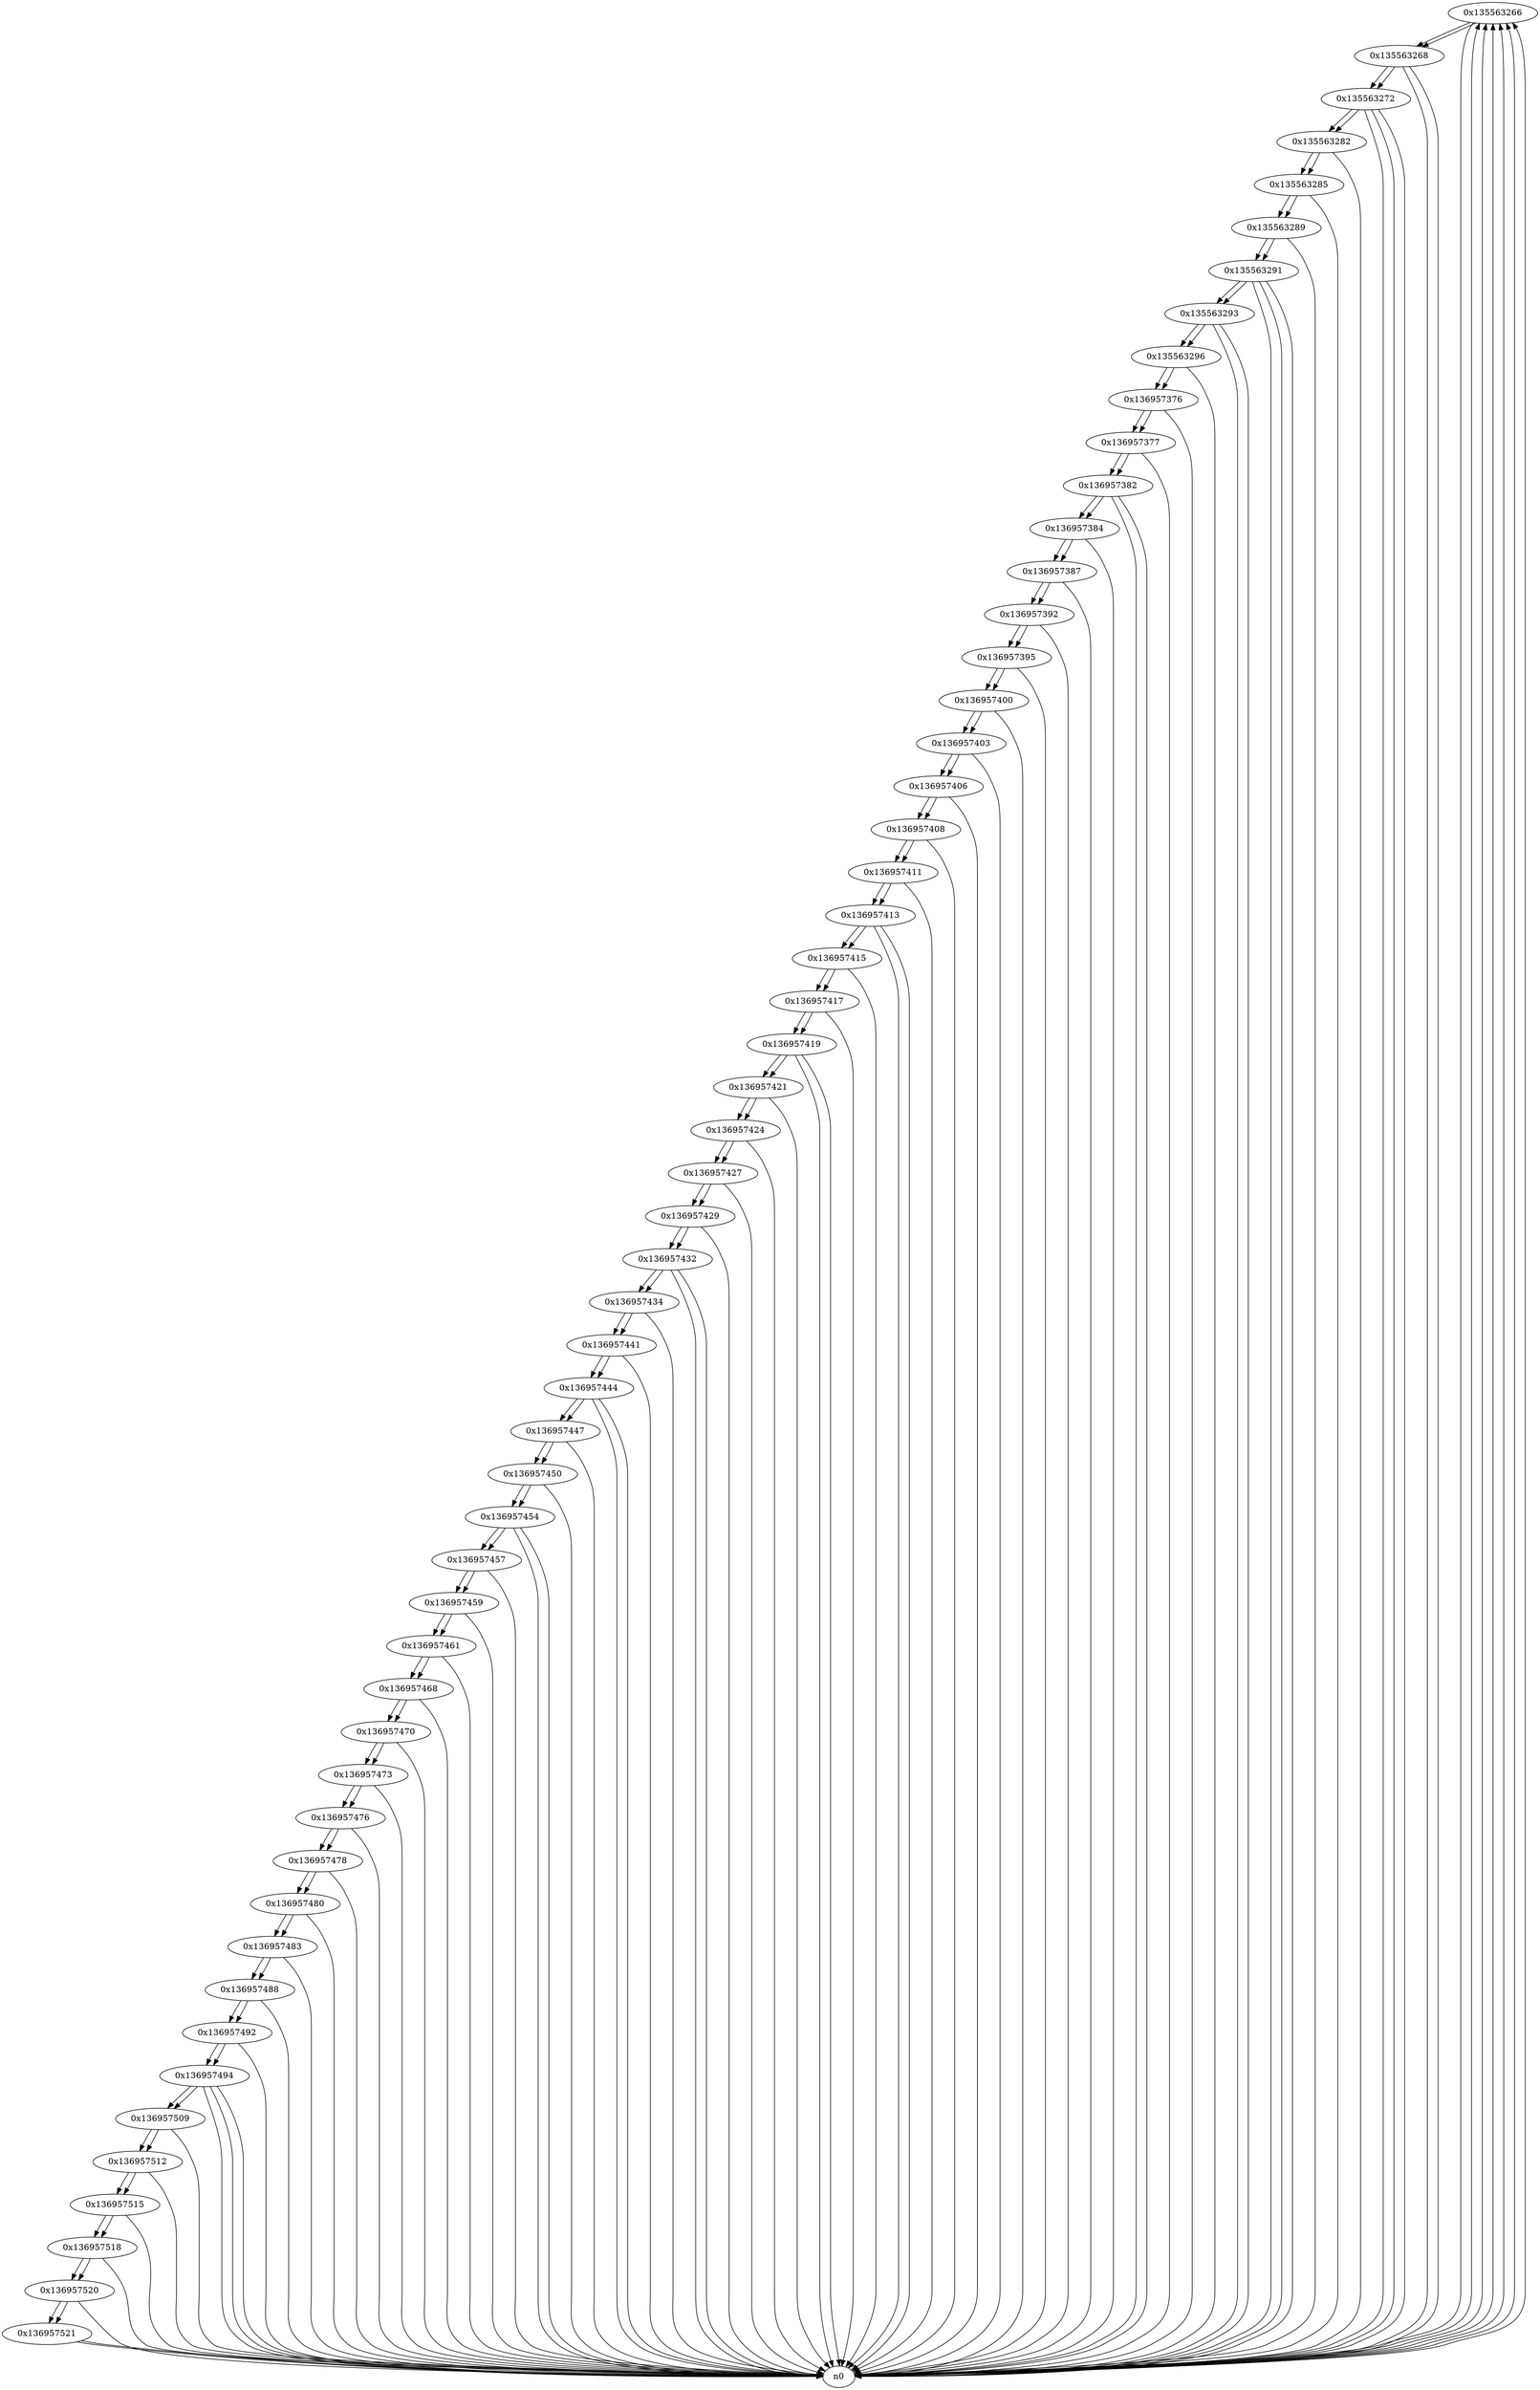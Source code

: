 digraph G{
/* nodes */
  n1 [label="0x135563266"]
  n2 [label="0x135563268"]
  n3 [label="0x135563272"]
  n4 [label="0x135563282"]
  n5 [label="0x135563285"]
  n6 [label="0x135563289"]
  n7 [label="0x135563291"]
  n8 [label="0x135563293"]
  n9 [label="0x135563296"]
  n10 [label="0x136957376"]
  n11 [label="0x136957377"]
  n12 [label="0x136957382"]
  n13 [label="0x136957384"]
  n14 [label="0x136957387"]
  n15 [label="0x136957392"]
  n16 [label="0x136957395"]
  n17 [label="0x136957400"]
  n18 [label="0x136957403"]
  n19 [label="0x136957406"]
  n20 [label="0x136957408"]
  n21 [label="0x136957411"]
  n22 [label="0x136957413"]
  n23 [label="0x136957415"]
  n24 [label="0x136957417"]
  n25 [label="0x136957419"]
  n26 [label="0x136957421"]
  n27 [label="0x136957424"]
  n28 [label="0x136957427"]
  n29 [label="0x136957429"]
  n30 [label="0x136957432"]
  n31 [label="0x136957434"]
  n32 [label="0x136957441"]
  n33 [label="0x136957444"]
  n34 [label="0x136957447"]
  n35 [label="0x136957450"]
  n36 [label="0x136957454"]
  n37 [label="0x136957457"]
  n38 [label="0x136957459"]
  n39 [label="0x136957461"]
  n40 [label="0x136957468"]
  n41 [label="0x136957470"]
  n42 [label="0x136957473"]
  n43 [label="0x136957476"]
  n44 [label="0x136957478"]
  n45 [label="0x136957480"]
  n46 [label="0x136957483"]
  n47 [label="0x136957488"]
  n48 [label="0x136957492"]
  n49 [label="0x136957494"]
  n50 [label="0x136957509"]
  n51 [label="0x136957512"]
  n52 [label="0x136957515"]
  n53 [label="0x136957518"]
  n54 [label="0x136957520"]
  n55 [label="0x136957521"]
/* edges */
n1 -> n2;
n1 -> n0;
n0 -> n1;
n0 -> n1;
n0 -> n1;
n0 -> n1;
n0 -> n1;
n0 -> n1;
n2 -> n3;
n2 -> n0;
n2 -> n0;
n1 -> n2;
n3 -> n0;
n3 -> n4;
n3 -> n0;
n3 -> n0;
n2 -> n3;
n4 -> n5;
n4 -> n0;
n3 -> n4;
n5 -> n6;
n5 -> n0;
n4 -> n5;
n6 -> n7;
n6 -> n0;
n5 -> n6;
n7 -> n8;
n7 -> n0;
n7 -> n0;
n7 -> n0;
n6 -> n7;
n8 -> n9;
n8 -> n0;
n8 -> n0;
n7 -> n8;
n9 -> n10;
n9 -> n0;
n8 -> n9;
n10 -> n11;
n10 -> n0;
n9 -> n10;
n11 -> n12;
n11 -> n0;
n10 -> n11;
n12 -> n13;
n12 -> n0;
n12 -> n0;
n11 -> n12;
n13 -> n14;
n13 -> n0;
n12 -> n13;
n14 -> n15;
n14 -> n0;
n13 -> n14;
n15 -> n16;
n15 -> n0;
n14 -> n15;
n16 -> n17;
n16 -> n0;
n15 -> n16;
n17 -> n18;
n17 -> n0;
n16 -> n17;
n18 -> n19;
n18 -> n0;
n17 -> n18;
n19 -> n20;
n19 -> n0;
n18 -> n19;
n20 -> n21;
n20 -> n0;
n19 -> n20;
n21 -> n22;
n21 -> n0;
n20 -> n21;
n22 -> n23;
n22 -> n0;
n22 -> n0;
n21 -> n22;
n23 -> n24;
n23 -> n0;
n22 -> n23;
n24 -> n25;
n24 -> n0;
n23 -> n24;
n25 -> n26;
n25 -> n0;
n25 -> n0;
n24 -> n25;
n26 -> n27;
n26 -> n0;
n25 -> n26;
n27 -> n28;
n27 -> n0;
n26 -> n27;
n28 -> n29;
n28 -> n0;
n27 -> n28;
n29 -> n30;
n29 -> n0;
n28 -> n29;
n30 -> n31;
n30 -> n0;
n30 -> n0;
n29 -> n30;
n31 -> n32;
n31 -> n0;
n30 -> n31;
n32 -> n33;
n32 -> n0;
n31 -> n32;
n33 -> n34;
n33 -> n0;
n33 -> n0;
n32 -> n33;
n34 -> n35;
n34 -> n0;
n33 -> n34;
n35 -> n36;
n35 -> n0;
n34 -> n35;
n36 -> n37;
n36 -> n0;
n36 -> n0;
n35 -> n36;
n37 -> n38;
n37 -> n0;
n36 -> n37;
n38 -> n39;
n38 -> n0;
n37 -> n38;
n39 -> n40;
n39 -> n0;
n38 -> n39;
n40 -> n41;
n40 -> n0;
n39 -> n40;
n41 -> n42;
n41 -> n0;
n40 -> n41;
n42 -> n43;
n42 -> n0;
n41 -> n42;
n43 -> n44;
n43 -> n0;
n42 -> n43;
n44 -> n45;
n44 -> n0;
n43 -> n44;
n45 -> n46;
n45 -> n0;
n44 -> n45;
n46 -> n47;
n46 -> n0;
n45 -> n46;
n47 -> n48;
n47 -> n0;
n46 -> n47;
n48 -> n49;
n48 -> n0;
n47 -> n48;
n49 -> n0;
n49 -> n50;
n49 -> n0;
n49 -> n0;
n48 -> n49;
n50 -> n51;
n50 -> n0;
n49 -> n50;
n51 -> n52;
n51 -> n0;
n50 -> n51;
n52 -> n53;
n52 -> n0;
n51 -> n52;
n53 -> n54;
n53 -> n0;
n52 -> n53;
n54 -> n55;
n54 -> n0;
n53 -> n54;
n55 -> n0;
n55 -> n0;
n54 -> n55;
}
